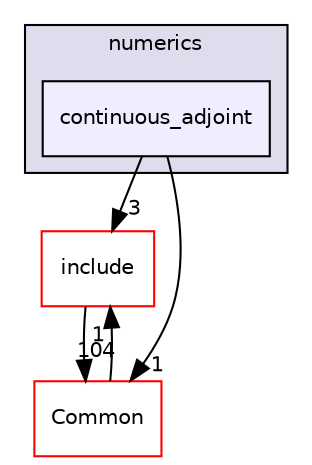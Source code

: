 digraph "SU2_CFD/src/numerics/continuous_adjoint" {
  compound=true
  node [ fontsize="10", fontname="Helvetica"];
  edge [ labelfontsize="10", labelfontname="Helvetica"];
  subgraph clusterdir_28ed81e72bcc2d8001c2a1104e4c8ee3 {
    graph [ bgcolor="#ddddee", pencolor="black", label="numerics" fontname="Helvetica", fontsize="10", URL="dir_28ed81e72bcc2d8001c2a1104e4c8ee3.html"]
  dir_46ecd0ebd6d0bf6cdadda198316bb5f8 [shape=box, label="continuous_adjoint", style="filled", fillcolor="#eeeeff", pencolor="black", URL="dir_46ecd0ebd6d0bf6cdadda198316bb5f8.html"];
  }
  dir_3b735dd5547717c34264cbbbba892a8a [shape=box label="include" fillcolor="white" style="filled" color="red" URL="dir_3b735dd5547717c34264cbbbba892a8a.html"];
  dir_4ab6b4cc6a7edbff49100e9123df213f [shape=box label="Common" fillcolor="white" style="filled" color="red" URL="dir_4ab6b4cc6a7edbff49100e9123df213f.html"];
  dir_3b735dd5547717c34264cbbbba892a8a->dir_4ab6b4cc6a7edbff49100e9123df213f [headlabel="104", labeldistance=1.5 headhref="dir_000034_000000.html"];
  dir_4ab6b4cc6a7edbff49100e9123df213f->dir_3b735dd5547717c34264cbbbba892a8a [headlabel="1", labeldistance=1.5 headhref="dir_000000_000034.html"];
  dir_46ecd0ebd6d0bf6cdadda198316bb5f8->dir_3b735dd5547717c34264cbbbba892a8a [headlabel="3", labeldistance=1.5 headhref="dir_000076_000034.html"];
  dir_46ecd0ebd6d0bf6cdadda198316bb5f8->dir_4ab6b4cc6a7edbff49100e9123df213f [headlabel="1", labeldistance=1.5 headhref="dir_000076_000000.html"];
}
